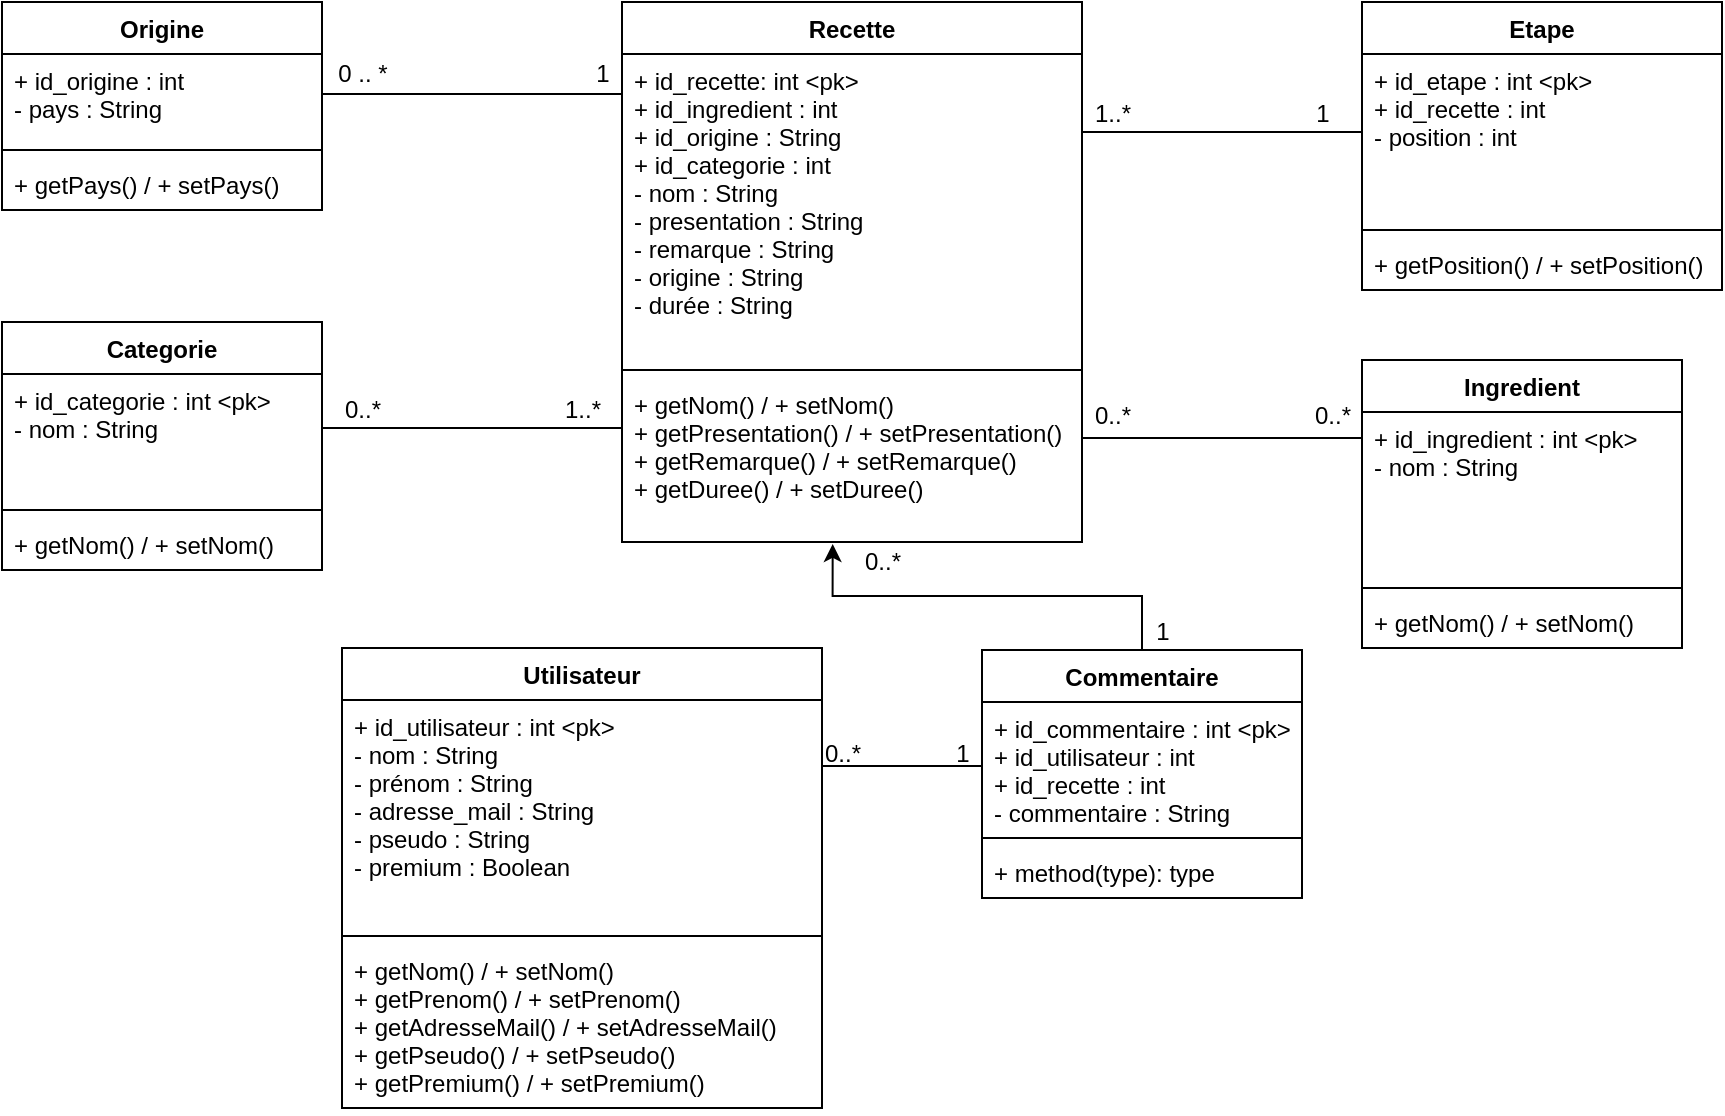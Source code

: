 <mxfile version="16.5.2" type="device"><diagram id="XTacYeAYLqcFWdliTKG4" name="Page-1"><mxGraphModel dx="976" dy="646" grid="1" gridSize="10" guides="1" tooltips="1" connect="1" arrows="1" fold="1" page="1" pageScale="1" pageWidth="1169" pageHeight="827" math="0" shadow="0"><root><mxCell id="0"/><mxCell id="1" parent="0"/><mxCell id="HhVzgOXPga690rTrNWgD-5" value="Recette" style="swimlane;fontStyle=1;align=center;verticalAlign=top;childLayout=stackLayout;horizontal=1;startSize=26;horizontalStack=0;resizeParent=1;resizeParentMax=0;resizeLast=0;collapsible=1;marginBottom=0;" vertex="1" parent="1"><mxGeometry x="440" y="90" width="230" height="270" as="geometry"/></mxCell><mxCell id="HhVzgOXPga690rTrNWgD-6" value="+ id_recette: int &lt;pk&gt;&#xa;+ id_ingredient : int&#xa;+ id_origine : String &#xa;+ id_categorie : int&#xa;- nom : String&#xa;- presentation : String&#xa;- remarque : String&#xa;- origine : String&#xa;- durée : String" style="text;strokeColor=none;fillColor=none;align=left;verticalAlign=top;spacingLeft=4;spacingRight=4;overflow=hidden;rotatable=0;points=[[0,0.5],[1,0.5]];portConstraint=eastwest;" vertex="1" parent="HhVzgOXPga690rTrNWgD-5"><mxGeometry y="26" width="230" height="154" as="geometry"/></mxCell><mxCell id="HhVzgOXPga690rTrNWgD-7" value="" style="line;strokeWidth=1;fillColor=none;align=left;verticalAlign=middle;spacingTop=-1;spacingLeft=3;spacingRight=3;rotatable=0;labelPosition=right;points=[];portConstraint=eastwest;" vertex="1" parent="HhVzgOXPga690rTrNWgD-5"><mxGeometry y="180" width="230" height="8" as="geometry"/></mxCell><mxCell id="HhVzgOXPga690rTrNWgD-8" value="+ getNom() / + setNom()&#xa;+ getPresentation() / + setPresentation()&#xa;+ getRemarque() / + setRemarque()&#xa;+ getDuree() / + setDuree()&#xa;" style="text;strokeColor=none;fillColor=none;align=left;verticalAlign=top;spacingLeft=4;spacingRight=4;overflow=hidden;rotatable=0;points=[[0,0.5],[1,0.5]];portConstraint=eastwest;" vertex="1" parent="HhVzgOXPga690rTrNWgD-5"><mxGeometry y="188" width="230" height="82" as="geometry"/></mxCell><mxCell id="HhVzgOXPga690rTrNWgD-9" value="Origine" style="swimlane;fontStyle=1;align=center;verticalAlign=top;childLayout=stackLayout;horizontal=1;startSize=26;horizontalStack=0;resizeParent=1;resizeParentMax=0;resizeLast=0;collapsible=1;marginBottom=0;" vertex="1" parent="1"><mxGeometry x="130" y="90" width="160" height="104" as="geometry"/></mxCell><mxCell id="HhVzgOXPga690rTrNWgD-10" value="+ id_origine : int&#xa;- pays : String" style="text;strokeColor=none;fillColor=none;align=left;verticalAlign=top;spacingLeft=4;spacingRight=4;overflow=hidden;rotatable=0;points=[[0,0.5],[1,0.5]];portConstraint=eastwest;" vertex="1" parent="HhVzgOXPga690rTrNWgD-9"><mxGeometry y="26" width="160" height="44" as="geometry"/></mxCell><mxCell id="HhVzgOXPga690rTrNWgD-11" value="" style="line;strokeWidth=1;fillColor=none;align=left;verticalAlign=middle;spacingTop=-1;spacingLeft=3;spacingRight=3;rotatable=0;labelPosition=right;points=[];portConstraint=eastwest;" vertex="1" parent="HhVzgOXPga690rTrNWgD-9"><mxGeometry y="70" width="160" height="8" as="geometry"/></mxCell><mxCell id="HhVzgOXPga690rTrNWgD-12" value="+ getPays() / + setPays()" style="text;strokeColor=none;fillColor=none;align=left;verticalAlign=top;spacingLeft=4;spacingRight=4;overflow=hidden;rotatable=0;points=[[0,0.5],[1,0.5]];portConstraint=eastwest;" vertex="1" parent="HhVzgOXPga690rTrNWgD-9"><mxGeometry y="78" width="160" height="26" as="geometry"/></mxCell><mxCell id="HhVzgOXPga690rTrNWgD-14" value="1" style="text;html=1;align=center;verticalAlign=middle;resizable=0;points=[];autosize=1;strokeColor=none;fillColor=none;" vertex="1" parent="1"><mxGeometry x="420" y="116" width="20" height="20" as="geometry"/></mxCell><mxCell id="HhVzgOXPga690rTrNWgD-15" value="0 .. *" style="text;html=1;align=center;verticalAlign=middle;resizable=0;points=[];autosize=1;strokeColor=none;fillColor=none;" vertex="1" parent="1"><mxGeometry x="290" y="116" width="40" height="20" as="geometry"/></mxCell><mxCell id="HhVzgOXPga690rTrNWgD-16" value="Etape" style="swimlane;fontStyle=1;align=center;verticalAlign=top;childLayout=stackLayout;horizontal=1;startSize=26;horizontalStack=0;resizeParent=1;resizeParentMax=0;resizeLast=0;collapsible=1;marginBottom=0;" vertex="1" parent="1"><mxGeometry x="810" y="90" width="180" height="144" as="geometry"/></mxCell><mxCell id="HhVzgOXPga690rTrNWgD-17" value="+ id_etape : int &lt;pk&gt;&#xa;+ id_recette : int &#xa;- position : int" style="text;strokeColor=none;fillColor=none;align=left;verticalAlign=top;spacingLeft=4;spacingRight=4;overflow=hidden;rotatable=0;points=[[0,0.5],[1,0.5]];portConstraint=eastwest;" vertex="1" parent="HhVzgOXPga690rTrNWgD-16"><mxGeometry y="26" width="180" height="84" as="geometry"/></mxCell><mxCell id="HhVzgOXPga690rTrNWgD-18" value="" style="line;strokeWidth=1;fillColor=none;align=left;verticalAlign=middle;spacingTop=-1;spacingLeft=3;spacingRight=3;rotatable=0;labelPosition=right;points=[];portConstraint=eastwest;" vertex="1" parent="HhVzgOXPga690rTrNWgD-16"><mxGeometry y="110" width="180" height="8" as="geometry"/></mxCell><mxCell id="HhVzgOXPga690rTrNWgD-19" value="+ getPosition() / + setPosition()" style="text;strokeColor=none;fillColor=none;align=left;verticalAlign=top;spacingLeft=4;spacingRight=4;overflow=hidden;rotatable=0;points=[[0,0.5],[1,0.5]];portConstraint=eastwest;" vertex="1" parent="HhVzgOXPga690rTrNWgD-16"><mxGeometry y="118" width="180" height="26" as="geometry"/></mxCell><mxCell id="HhVzgOXPga690rTrNWgD-22" value="1..*" style="text;html=1;align=center;verticalAlign=middle;resizable=0;points=[];autosize=1;strokeColor=none;fillColor=none;" vertex="1" parent="1"><mxGeometry x="670" y="136" width="30" height="20" as="geometry"/></mxCell><mxCell id="HhVzgOXPga690rTrNWgD-23" value="1" style="text;html=1;align=center;verticalAlign=middle;resizable=0;points=[];autosize=1;strokeColor=none;fillColor=none;" vertex="1" parent="1"><mxGeometry x="780" y="136" width="20" height="20" as="geometry"/></mxCell><mxCell id="HhVzgOXPga690rTrNWgD-24" value="Categorie" style="swimlane;fontStyle=1;align=center;verticalAlign=top;childLayout=stackLayout;horizontal=1;startSize=26;horizontalStack=0;resizeParent=1;resizeParentMax=0;resizeLast=0;collapsible=1;marginBottom=0;" vertex="1" parent="1"><mxGeometry x="130" y="250" width="160" height="124" as="geometry"/></mxCell><mxCell id="HhVzgOXPga690rTrNWgD-25" value="+ id_categorie : int &lt;pk&gt;&#xa;- nom : String" style="text;strokeColor=none;fillColor=none;align=left;verticalAlign=top;spacingLeft=4;spacingRight=4;overflow=hidden;rotatable=0;points=[[0,0.5],[1,0.5]];portConstraint=eastwest;" vertex="1" parent="HhVzgOXPga690rTrNWgD-24"><mxGeometry y="26" width="160" height="64" as="geometry"/></mxCell><mxCell id="HhVzgOXPga690rTrNWgD-26" value="" style="line;strokeWidth=1;fillColor=none;align=left;verticalAlign=middle;spacingTop=-1;spacingLeft=3;spacingRight=3;rotatable=0;labelPosition=right;points=[];portConstraint=eastwest;" vertex="1" parent="HhVzgOXPga690rTrNWgD-24"><mxGeometry y="90" width="160" height="8" as="geometry"/></mxCell><mxCell id="HhVzgOXPga690rTrNWgD-27" value="+ getNom() / + setNom()" style="text;strokeColor=none;fillColor=none;align=left;verticalAlign=top;spacingLeft=4;spacingRight=4;overflow=hidden;rotatable=0;points=[[0,0.5],[1,0.5]];portConstraint=eastwest;" vertex="1" parent="HhVzgOXPga690rTrNWgD-24"><mxGeometry y="98" width="160" height="26" as="geometry"/></mxCell><mxCell id="HhVzgOXPga690rTrNWgD-29" value="1..*" style="text;html=1;align=center;verticalAlign=middle;resizable=0;points=[];autosize=1;strokeColor=none;fillColor=none;" vertex="1" parent="1"><mxGeometry x="405" y="284" width="30" height="20" as="geometry"/></mxCell><mxCell id="HhVzgOXPga690rTrNWgD-30" value="0..*" style="text;html=1;align=center;verticalAlign=middle;resizable=0;points=[];autosize=1;strokeColor=none;fillColor=none;" vertex="1" parent="1"><mxGeometry x="295" y="284" width="30" height="20" as="geometry"/></mxCell><mxCell id="HhVzgOXPga690rTrNWgD-31" value="Ingredient" style="swimlane;fontStyle=1;align=center;verticalAlign=top;childLayout=stackLayout;horizontal=1;startSize=26;horizontalStack=0;resizeParent=1;resizeParentMax=0;resizeLast=0;collapsible=1;marginBottom=0;" vertex="1" parent="1"><mxGeometry x="810" y="269" width="160" height="144" as="geometry"/></mxCell><mxCell id="HhVzgOXPga690rTrNWgD-32" value="+ id_ingredient : int &lt;pk&gt;&#xa;- nom : String" style="text;strokeColor=none;fillColor=none;align=left;verticalAlign=top;spacingLeft=4;spacingRight=4;overflow=hidden;rotatable=0;points=[[0,0.5],[1,0.5]];portConstraint=eastwest;" vertex="1" parent="HhVzgOXPga690rTrNWgD-31"><mxGeometry y="26" width="160" height="84" as="geometry"/></mxCell><mxCell id="HhVzgOXPga690rTrNWgD-33" value="" style="line;strokeWidth=1;fillColor=none;align=left;verticalAlign=middle;spacingTop=-1;spacingLeft=3;spacingRight=3;rotatable=0;labelPosition=right;points=[];portConstraint=eastwest;" vertex="1" parent="HhVzgOXPga690rTrNWgD-31"><mxGeometry y="110" width="160" height="8" as="geometry"/></mxCell><mxCell id="HhVzgOXPga690rTrNWgD-34" value="+ getNom() / + setNom()" style="text;strokeColor=none;fillColor=none;align=left;verticalAlign=top;spacingLeft=4;spacingRight=4;overflow=hidden;rotatable=0;points=[[0,0.5],[1,0.5]];portConstraint=eastwest;" vertex="1" parent="HhVzgOXPga690rTrNWgD-31"><mxGeometry y="118" width="160" height="26" as="geometry"/></mxCell><mxCell id="HhVzgOXPga690rTrNWgD-36" value="" style="line;strokeWidth=1;fillColor=none;align=left;verticalAlign=middle;spacingTop=-1;spacingLeft=3;spacingRight=3;rotatable=0;labelPosition=right;points=[];portConstraint=eastwest;" vertex="1" parent="1"><mxGeometry x="290" y="299" width="150" height="8" as="geometry"/></mxCell><mxCell id="HhVzgOXPga690rTrNWgD-37" value="" style="line;strokeWidth=1;fillColor=none;align=left;verticalAlign=middle;spacingTop=-1;spacingLeft=3;spacingRight=3;rotatable=0;labelPosition=right;points=[];portConstraint=eastwest;" vertex="1" parent="1"><mxGeometry x="670" y="151" width="140" height="8" as="geometry"/></mxCell><mxCell id="HhVzgOXPga690rTrNWgD-38" value="" style="line;strokeWidth=1;fillColor=none;align=left;verticalAlign=middle;spacingTop=-1;spacingLeft=3;spacingRight=3;rotatable=0;labelPosition=right;points=[];portConstraint=eastwest;" vertex="1" parent="1"><mxGeometry x="670" y="304" width="140" height="8" as="geometry"/></mxCell><mxCell id="HhVzgOXPga690rTrNWgD-39" value="" style="line;strokeWidth=1;fillColor=none;align=left;verticalAlign=middle;spacingTop=-1;spacingLeft=3;spacingRight=3;rotatable=0;labelPosition=right;points=[];portConstraint=eastwest;" vertex="1" parent="1"><mxGeometry x="290" y="132" width="150" height="8" as="geometry"/></mxCell><mxCell id="HhVzgOXPga690rTrNWgD-41" value="0..*" style="text;html=1;align=center;verticalAlign=middle;resizable=0;points=[];autosize=1;strokeColor=none;fillColor=none;" vertex="1" parent="1"><mxGeometry x="670" y="287" width="30" height="20" as="geometry"/></mxCell><mxCell id="HhVzgOXPga690rTrNWgD-42" value="0..*" style="text;html=1;align=center;verticalAlign=middle;resizable=0;points=[];autosize=1;strokeColor=none;fillColor=none;" vertex="1" parent="1"><mxGeometry x="780" y="287" width="30" height="20" as="geometry"/></mxCell><mxCell id="HhVzgOXPga690rTrNWgD-43" value="Utilisateur" style="swimlane;fontStyle=1;align=center;verticalAlign=top;childLayout=stackLayout;horizontal=1;startSize=26;horizontalStack=0;resizeParent=1;resizeParentMax=0;resizeLast=0;collapsible=1;marginBottom=0;" vertex="1" parent="1"><mxGeometry x="300" y="413" width="240" height="230" as="geometry"/></mxCell><mxCell id="HhVzgOXPga690rTrNWgD-44" value="+ id_utilisateur : int &lt;pk&gt;&#xa;- nom : String&#xa;- prénom : String&#xa;- adresse_mail : String&#xa;- pseudo : String&#xa;- premium : Boolean&#xa;" style="text;strokeColor=none;fillColor=none;align=left;verticalAlign=top;spacingLeft=4;spacingRight=4;overflow=hidden;rotatable=0;points=[[0,0.5],[1,0.5]];portConstraint=eastwest;" vertex="1" parent="HhVzgOXPga690rTrNWgD-43"><mxGeometry y="26" width="240" height="114" as="geometry"/></mxCell><mxCell id="HhVzgOXPga690rTrNWgD-45" value="" style="line;strokeWidth=1;fillColor=none;align=left;verticalAlign=middle;spacingTop=-1;spacingLeft=3;spacingRight=3;rotatable=0;labelPosition=right;points=[];portConstraint=eastwest;" vertex="1" parent="HhVzgOXPga690rTrNWgD-43"><mxGeometry y="140" width="240" height="8" as="geometry"/></mxCell><mxCell id="HhVzgOXPga690rTrNWgD-46" value="+ getNom() / + setNom()&#xa;+ getPrenom() / + setPrenom()&#xa;+ getAdresseMail() / + setAdresseMail()&#xa;+ getPseudo() / + setPseudo()&#xa;+ getPremium() / + setPremium()" style="text;strokeColor=none;fillColor=none;align=left;verticalAlign=top;spacingLeft=4;spacingRight=4;overflow=hidden;rotatable=0;points=[[0,0.5],[1,0.5]];portConstraint=eastwest;" vertex="1" parent="HhVzgOXPga690rTrNWgD-43"><mxGeometry y="148" width="240" height="82" as="geometry"/></mxCell><mxCell id="HhVzgOXPga690rTrNWgD-54" style="edgeStyle=orthogonalEdgeStyle;rounded=0;orthogonalLoop=1;jettySize=auto;html=1;exitX=0.5;exitY=0;exitDx=0;exitDy=0;entryX=0.458;entryY=1.012;entryDx=0;entryDy=0;entryPerimeter=0;" edge="1" parent="1" source="HhVzgOXPga690rTrNWgD-47" target="HhVzgOXPga690rTrNWgD-8"><mxGeometry relative="1" as="geometry"/></mxCell><mxCell id="HhVzgOXPga690rTrNWgD-47" value="Commentaire" style="swimlane;fontStyle=1;align=center;verticalAlign=top;childLayout=stackLayout;horizontal=1;startSize=26;horizontalStack=0;resizeParent=1;resizeParentMax=0;resizeLast=0;collapsible=1;marginBottom=0;" vertex="1" parent="1"><mxGeometry x="620" y="414" width="160" height="124" as="geometry"/></mxCell><mxCell id="HhVzgOXPga690rTrNWgD-48" value="+ id_commentaire : int &lt;pk&gt;&#xa;+ id_utilisateur : int&#xa;+ id_recette : int&#xa;- commentaire : String" style="text;strokeColor=none;fillColor=none;align=left;verticalAlign=top;spacingLeft=4;spacingRight=4;overflow=hidden;rotatable=0;points=[[0,0.5],[1,0.5]];portConstraint=eastwest;" vertex="1" parent="HhVzgOXPga690rTrNWgD-47"><mxGeometry y="26" width="160" height="64" as="geometry"/></mxCell><mxCell id="HhVzgOXPga690rTrNWgD-49" value="" style="line;strokeWidth=1;fillColor=none;align=left;verticalAlign=middle;spacingTop=-1;spacingLeft=3;spacingRight=3;rotatable=0;labelPosition=right;points=[];portConstraint=eastwest;" vertex="1" parent="HhVzgOXPga690rTrNWgD-47"><mxGeometry y="90" width="160" height="8" as="geometry"/></mxCell><mxCell id="HhVzgOXPga690rTrNWgD-50" value="+ method(type): type" style="text;strokeColor=none;fillColor=none;align=left;verticalAlign=top;spacingLeft=4;spacingRight=4;overflow=hidden;rotatable=0;points=[[0,0.5],[1,0.5]];portConstraint=eastwest;" vertex="1" parent="HhVzgOXPga690rTrNWgD-47"><mxGeometry y="98" width="160" height="26" as="geometry"/></mxCell><mxCell id="HhVzgOXPga690rTrNWgD-51" value="" style="line;strokeWidth=1;fillColor=none;align=left;verticalAlign=middle;spacingTop=-1;spacingLeft=3;spacingRight=3;rotatable=0;labelPosition=right;points=[];portConstraint=eastwest;" vertex="1" parent="1"><mxGeometry x="540" y="468" width="80" height="8" as="geometry"/></mxCell><mxCell id="HhVzgOXPga690rTrNWgD-52" value="0..*" style="text;html=1;align=center;verticalAlign=middle;resizable=0;points=[];autosize=1;strokeColor=none;fillColor=none;" vertex="1" parent="1"><mxGeometry x="535" y="456" width="30" height="20" as="geometry"/></mxCell><mxCell id="HhVzgOXPga690rTrNWgD-53" value="1" style="text;html=1;align=center;verticalAlign=middle;resizable=0;points=[];autosize=1;strokeColor=none;fillColor=none;" vertex="1" parent="1"><mxGeometry x="600" y="456" width="20" height="20" as="geometry"/></mxCell><mxCell id="HhVzgOXPga690rTrNWgD-55" value="1" style="text;html=1;align=center;verticalAlign=middle;resizable=0;points=[];autosize=1;strokeColor=none;fillColor=none;" vertex="1" parent="1"><mxGeometry x="700" y="395" width="20" height="20" as="geometry"/></mxCell><mxCell id="HhVzgOXPga690rTrNWgD-56" value="0..*" style="text;html=1;align=center;verticalAlign=middle;resizable=0;points=[];autosize=1;strokeColor=none;fillColor=none;" vertex="1" parent="1"><mxGeometry x="555" y="360" width="30" height="20" as="geometry"/></mxCell></root></mxGraphModel></diagram></mxfile>